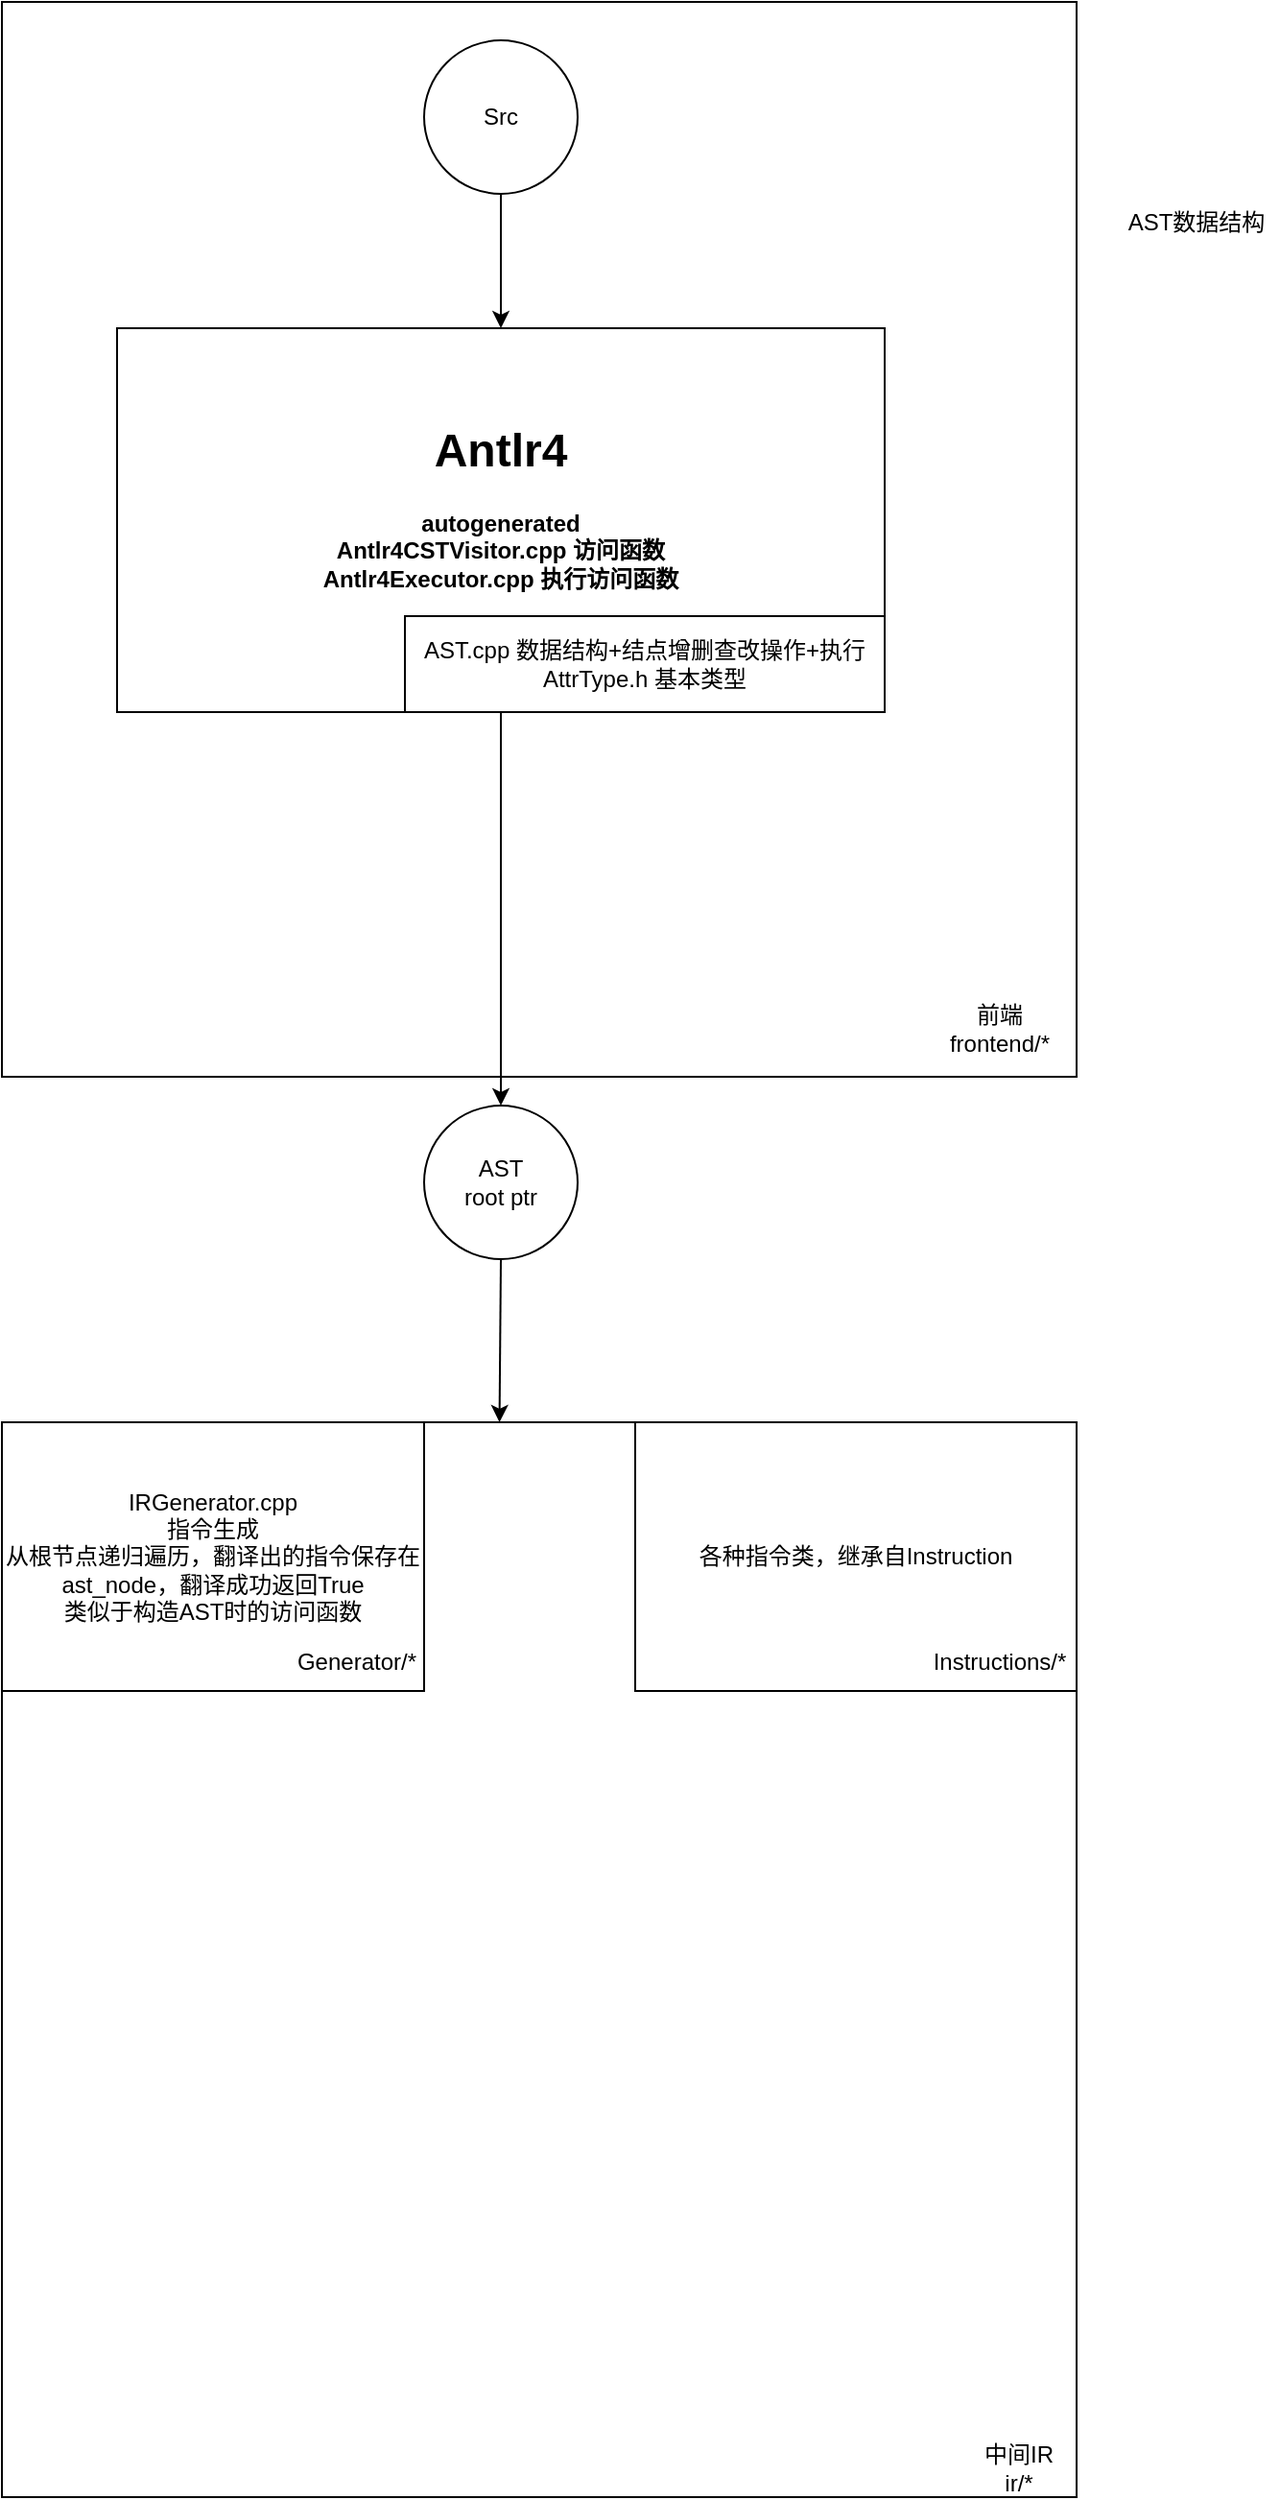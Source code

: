 <mxfile>
    <diagram id="p5hEJxsdAye0_cuorNup" name="第 1 页">
        <mxGraphModel dx="741" dy="766" grid="1" gridSize="10" guides="1" tooltips="1" connect="1" arrows="1" fold="1" page="1" pageScale="1" pageWidth="827" pageHeight="1169" math="0" shadow="0">
            <root>
                <mxCell id="0"/>
                <mxCell id="1" parent="0"/>
                <mxCell id="14" value="" style="whiteSpace=wrap;html=1;aspect=fixed;" parent="1" vertex="1">
                    <mxGeometry x="20" y="10" width="560" height="560" as="geometry"/>
                </mxCell>
                <mxCell id="11" style="edgeStyle=none;html=1;" parent="1" source="5" target="9" edge="1">
                    <mxGeometry relative="1" as="geometry"/>
                </mxCell>
                <mxCell id="5" value="&lt;h1&gt;&lt;b&gt;Antlr4&lt;/b&gt;&lt;/h1&gt;&lt;div&gt;&lt;b&gt;autogenerated&lt;/b&gt;&lt;/div&gt;&lt;div&gt;&lt;b&gt;Antlr4CSTVisitor.cpp 访问函数&lt;/b&gt;&lt;/div&gt;&lt;div&gt;&lt;b&gt;Antlr4Executor.cpp 执行访问函数&lt;/b&gt;&lt;/div&gt;&lt;div&gt;&lt;b&gt;&lt;br&gt;&lt;/b&gt;&lt;/div&gt;&lt;div&gt;&lt;br&gt;&lt;/div&gt;" style="rounded=0;whiteSpace=wrap;html=1;" parent="1" vertex="1">
                    <mxGeometry x="80" y="180" width="400" height="200" as="geometry"/>
                </mxCell>
                <mxCell id="7" style="edgeStyle=none;html=1;entryX=0.5;entryY=0;entryDx=0;entryDy=0;" parent="1" source="6" target="5" edge="1">
                    <mxGeometry relative="1" as="geometry"/>
                </mxCell>
                <mxCell id="6" value="Src" style="ellipse;whiteSpace=wrap;html=1;aspect=fixed;" parent="1" vertex="1">
                    <mxGeometry x="240" y="30" width="80" height="80" as="geometry"/>
                </mxCell>
                <mxCell id="8" value="AST.cpp 数据结构+结点增删查改操作+执行&lt;div&gt;AttrType.h 基本类型&lt;/div&gt;" style="rounded=0;whiteSpace=wrap;html=1;" parent="1" vertex="1">
                    <mxGeometry x="230" y="330" width="250" height="50" as="geometry"/>
                </mxCell>
                <mxCell id="9" value="AST&lt;div&gt;root ptr&lt;/div&gt;" style="ellipse;whiteSpace=wrap;html=1;aspect=fixed;" parent="1" vertex="1">
                    <mxGeometry x="240" y="585" width="80" height="80" as="geometry"/>
                </mxCell>
                <mxCell id="15" value="前端&lt;div&gt;frontend/*&lt;/div&gt;" style="text;html=1;align=center;verticalAlign=middle;whiteSpace=wrap;rounded=0;" parent="1" vertex="1">
                    <mxGeometry x="510" y="530" width="60" height="30" as="geometry"/>
                </mxCell>
                <mxCell id="16" value="" style="whiteSpace=wrap;html=1;aspect=fixed;" parent="1" vertex="1">
                    <mxGeometry x="20" y="750" width="560" height="560" as="geometry"/>
                </mxCell>
                <mxCell id="17" value="中间IR&lt;div&gt;ir/*&lt;/div&gt;" style="text;html=1;align=center;verticalAlign=middle;whiteSpace=wrap;rounded=0;" parent="1" vertex="1">
                    <mxGeometry x="520" y="1280" width="60" height="30" as="geometry"/>
                </mxCell>
                <mxCell id="19" value="AST数据结构" style="text;html=1;align=center;verticalAlign=middle;whiteSpace=wrap;rounded=0;" parent="1" vertex="1">
                    <mxGeometry x="600" y="110" width="85" height="30" as="geometry"/>
                </mxCell>
                <mxCell id="21" value="&lt;span style=&quot;color: rgb(0, 0, 0);&quot;&gt;IRGenerator.cpp&lt;/span&gt;&lt;div&gt;指令生成&lt;/div&gt;&lt;div&gt;从根节点递归遍历，翻译出的指令保存在ast_node，翻译成功返回True&lt;/div&gt;&lt;div&gt;类似于构造AST时的访问函数&lt;/div&gt;" style="rounded=0;whiteSpace=wrap;html=1;" parent="1" vertex="1">
                    <mxGeometry x="20" y="750" width="220" height="140" as="geometry"/>
                </mxCell>
                <mxCell id="22" style="edgeStyle=none;html=1;exitX=0.5;exitY=1;exitDx=0;exitDy=0;entryX=0.463;entryY=0;entryDx=0;entryDy=0;entryPerimeter=0;" parent="1" source="9" target="16" edge="1">
                    <mxGeometry relative="1" as="geometry"/>
                </mxCell>
                <mxCell id="23" value="Generator/*" style="text;html=1;align=center;verticalAlign=middle;whiteSpace=wrap;rounded=0;" parent="1" vertex="1">
                    <mxGeometry x="170" y="860" width="70" height="30" as="geometry"/>
                </mxCell>
                <mxCell id="24" value="各种指令类，继承自Instruction" style="rounded=0;whiteSpace=wrap;html=1;" parent="1" vertex="1">
                    <mxGeometry x="350" y="750" width="230" height="140" as="geometry"/>
                </mxCell>
                <mxCell id="25" value="Instructions/*" style="text;html=1;align=center;verticalAlign=middle;whiteSpace=wrap;rounded=0;" parent="1" vertex="1">
                    <mxGeometry x="500" y="860" width="80" height="30" as="geometry"/>
                </mxCell>
            </root>
        </mxGraphModel>
    </diagram>
</mxfile>